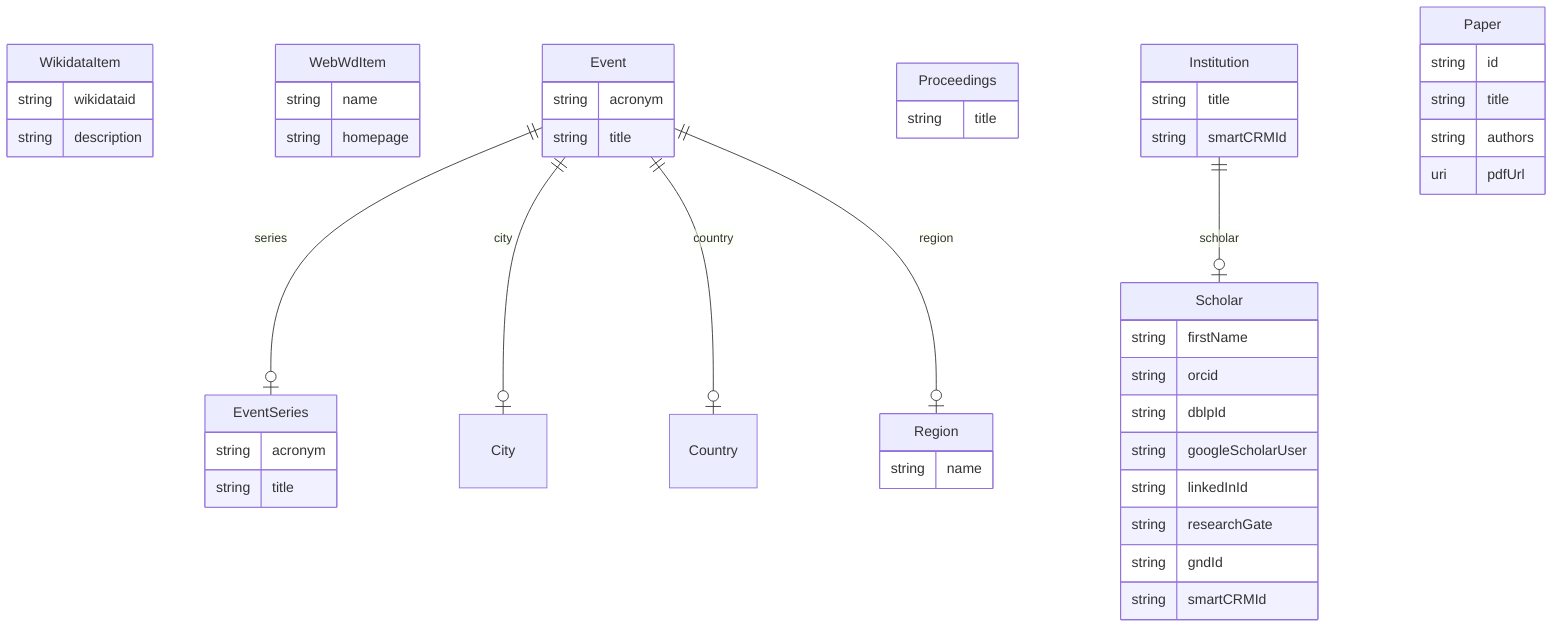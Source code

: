 erDiagram
WikidataItem {
    string wikidataid  
    string description  
}
WebWdItem {
    string name  
    string homepage  
}
EventSeries {
    string acronym  
    string title  
}
Event {
    string acronym  
    string title  
}
City {

}
Country {

}
Region {
    string name  
}
Proceedings {
    string title  
}
Scholar {
    string firstName  
    string orcid  
    string dblpId  
    string googleScholarUser  
    string linkedInId  
    string researchGate  
    string gndId  
    string smartCRMId  
}
Institution {
    string title  
    string smartCRMId  
}
Paper {
    string id  
    string title  
    string authors  
    uri pdfUrl  
}

Event ||--|o EventSeries : "series"
Event ||--|o City : "city"
Event ||--|o Country : "country"
Event ||--|o Region : "region"
Institution ||--|o Scholar : "scholar"